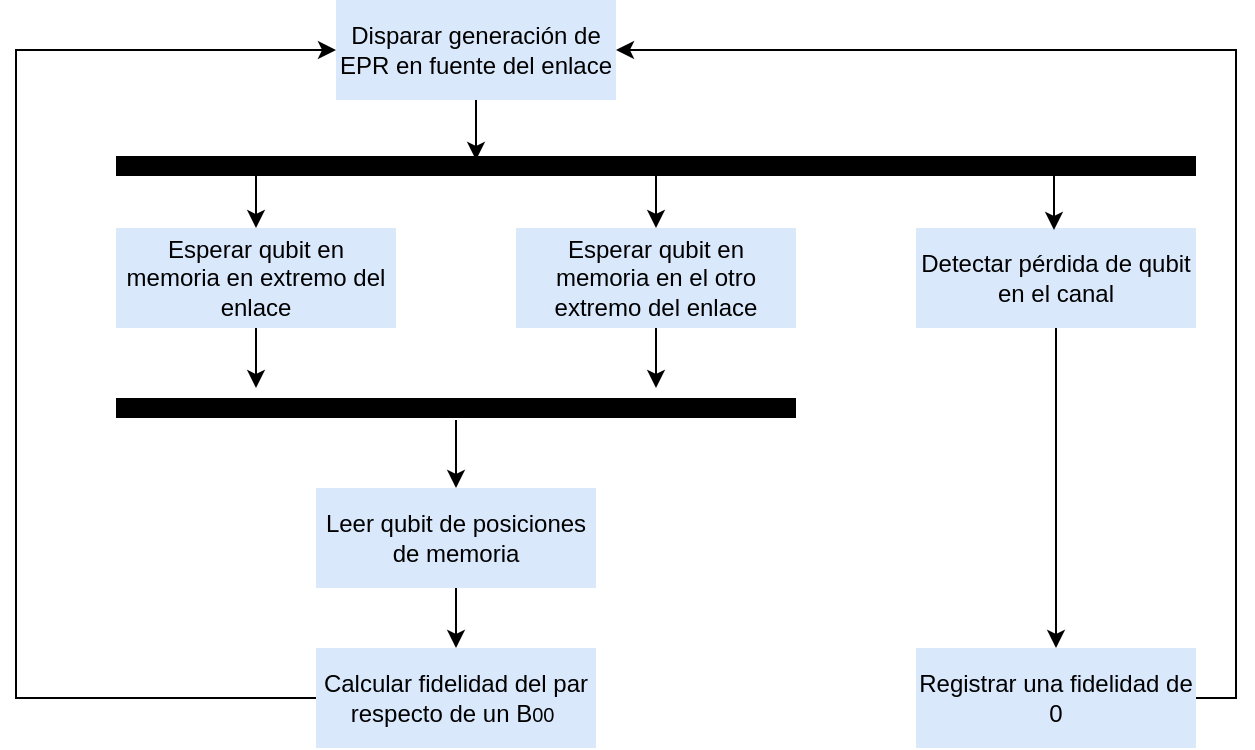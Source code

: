 <mxfile version="24.2.5" type="device">
  <diagram name="Página-1" id="xVrf8d9cAuPvjDPpBpi5">
    <mxGraphModel dx="880" dy="481" grid="1" gridSize="10" guides="1" tooltips="1" connect="1" arrows="1" fold="1" page="1" pageScale="1" pageWidth="1169" pageHeight="827" math="0" shadow="0">
      <root>
        <mxCell id="0" />
        <mxCell id="1" parent="0" />
        <mxCell id="cn9PxRdH5zubQQloBJOQ-5" style="edgeStyle=orthogonalEdgeStyle;rounded=0;orthogonalLoop=1;jettySize=auto;html=1;exitX=0.5;exitY=1;exitDx=0;exitDy=0;" parent="1" source="cn9PxRdH5zubQQloBJOQ-1" edge="1">
          <mxGeometry relative="1" as="geometry">
            <mxPoint x="260" y="294" as="targetPoint" />
          </mxGeometry>
        </mxCell>
        <mxCell id="cn9PxRdH5zubQQloBJOQ-1" value="Esperar qubit en memoria en extremo del enlace" style="rounded=0;whiteSpace=wrap;html=1;fillColor=#dae8fc;strokeColor=none;" parent="1" vertex="1">
          <mxGeometry x="190" y="214" width="140" height="50" as="geometry" />
        </mxCell>
        <mxCell id="cn9PxRdH5zubQQloBJOQ-6" style="edgeStyle=orthogonalEdgeStyle;rounded=0;orthogonalLoop=1;jettySize=auto;html=1;exitX=0.5;exitY=1;exitDx=0;exitDy=0;" parent="1" source="cn9PxRdH5zubQQloBJOQ-2" edge="1">
          <mxGeometry relative="1" as="geometry">
            <mxPoint x="460" y="294" as="targetPoint" />
          </mxGeometry>
        </mxCell>
        <mxCell id="cn9PxRdH5zubQQloBJOQ-2" value="Esperar qubit en memoria en el otro extremo del enlace" style="rounded=0;whiteSpace=wrap;html=1;fillColor=#dae8fc;strokeColor=none;" parent="1" vertex="1">
          <mxGeometry x="390" y="214" width="140" height="50" as="geometry" />
        </mxCell>
        <mxCell id="cn9PxRdH5zubQQloBJOQ-3" value="" style="endArrow=none;html=1;rounded=0;strokeWidth=10;" parent="1" edge="1">
          <mxGeometry width="50" height="50" relative="1" as="geometry">
            <mxPoint x="190" y="304" as="sourcePoint" />
            <mxPoint x="530" y="304" as="targetPoint" />
          </mxGeometry>
        </mxCell>
        <mxCell id="cn9PxRdH5zubQQloBJOQ-18" style="edgeStyle=orthogonalEdgeStyle;rounded=0;orthogonalLoop=1;jettySize=auto;html=1;exitX=0.5;exitY=1;exitDx=0;exitDy=0;entryX=0.5;entryY=0;entryDx=0;entryDy=0;" parent="1" source="cn9PxRdH5zubQQloBJOQ-7" target="cn9PxRdH5zubQQloBJOQ-8" edge="1">
          <mxGeometry relative="1" as="geometry" />
        </mxCell>
        <mxCell id="cn9PxRdH5zubQQloBJOQ-7" value="Leer qubit de posiciones de memoria" style="rounded=0;whiteSpace=wrap;html=1;fillColor=#dae8fc;strokeColor=none;" parent="1" vertex="1">
          <mxGeometry x="290" y="344" width="140" height="50" as="geometry" />
        </mxCell>
        <mxCell id="GbKh0f3Iw_0Q1egA7rOd-2" style="edgeStyle=orthogonalEdgeStyle;rounded=0;orthogonalLoop=1;jettySize=auto;html=1;exitX=0;exitY=0.5;exitDx=0;exitDy=0;entryX=0;entryY=0.5;entryDx=0;entryDy=0;" edge="1" parent="1" source="cn9PxRdH5zubQQloBJOQ-8" target="cn9PxRdH5zubQQloBJOQ-9">
          <mxGeometry relative="1" as="geometry">
            <Array as="points">
              <mxPoint x="140" y="449" />
              <mxPoint x="140" y="125" />
            </Array>
          </mxGeometry>
        </mxCell>
        <mxCell id="cn9PxRdH5zubQQloBJOQ-8" value="Calcular fidelidad del par respecto de un B&lt;font style=&quot;font-size: 10px;&quot;&gt;00&lt;/font&gt;&amp;nbsp;" style="rounded=0;whiteSpace=wrap;html=1;fillColor=#dae8fc;strokeColor=none;" parent="1" vertex="1">
          <mxGeometry x="290" y="424" width="140" height="50" as="geometry" />
        </mxCell>
        <mxCell id="cn9PxRdH5zubQQloBJOQ-11" style="edgeStyle=orthogonalEdgeStyle;rounded=0;orthogonalLoop=1;jettySize=auto;html=1;exitX=0.5;exitY=1;exitDx=0;exitDy=0;" parent="1" source="cn9PxRdH5zubQQloBJOQ-9" edge="1">
          <mxGeometry relative="1" as="geometry">
            <mxPoint x="370" y="180" as="targetPoint" />
          </mxGeometry>
        </mxCell>
        <mxCell id="cn9PxRdH5zubQQloBJOQ-9" value="Disparar generación de EPR en fuente del enlace" style="rounded=0;whiteSpace=wrap;html=1;fillColor=#dae8fc;strokeColor=none;" parent="1" vertex="1">
          <mxGeometry x="300" y="100" width="140" height="50" as="geometry" />
        </mxCell>
        <mxCell id="cn9PxRdH5zubQQloBJOQ-10" value="" style="endArrow=none;html=1;rounded=0;strokeWidth=10;" parent="1" edge="1">
          <mxGeometry width="50" height="50" relative="1" as="geometry">
            <mxPoint x="190" y="183" as="sourcePoint" />
            <mxPoint x="730" y="183" as="targetPoint" />
            <Array as="points" />
          </mxGeometry>
        </mxCell>
        <mxCell id="cn9PxRdH5zubQQloBJOQ-14" style="edgeStyle=orthogonalEdgeStyle;rounded=0;orthogonalLoop=1;jettySize=auto;html=1;entryX=0.5;entryY=0;entryDx=0;entryDy=0;" parent="1" target="cn9PxRdH5zubQQloBJOQ-1" edge="1">
          <mxGeometry relative="1" as="geometry">
            <mxPoint x="380" y="190" as="targetPoint" />
            <mxPoint x="260" y="180" as="sourcePoint" />
          </mxGeometry>
        </mxCell>
        <mxCell id="cn9PxRdH5zubQQloBJOQ-15" style="edgeStyle=orthogonalEdgeStyle;rounded=0;orthogonalLoop=1;jettySize=auto;html=1;entryX=0.5;entryY=0;entryDx=0;entryDy=0;" parent="1" target="cn9PxRdH5zubQQloBJOQ-2" edge="1">
          <mxGeometry relative="1" as="geometry">
            <mxPoint x="390" y="200" as="targetPoint" />
            <mxPoint x="460" y="180" as="sourcePoint" />
          </mxGeometry>
        </mxCell>
        <mxCell id="cn9PxRdH5zubQQloBJOQ-17" style="edgeStyle=orthogonalEdgeStyle;rounded=0;orthogonalLoop=1;jettySize=auto;html=1;entryX=0.5;entryY=0;entryDx=0;entryDy=0;" parent="1" target="cn9PxRdH5zubQQloBJOQ-7" edge="1">
          <mxGeometry relative="1" as="geometry">
            <mxPoint x="360" y="340" as="targetPoint" />
            <mxPoint x="360" y="310" as="sourcePoint" />
            <Array as="points">
              <mxPoint x="360" y="320" />
              <mxPoint x="360" y="320" />
            </Array>
          </mxGeometry>
        </mxCell>
        <mxCell id="GbKh0f3Iw_0Q1egA7rOd-5" style="edgeStyle=orthogonalEdgeStyle;rounded=0;orthogonalLoop=1;jettySize=auto;html=1;exitX=0.5;exitY=1;exitDx=0;exitDy=0;entryX=0.5;entryY=0;entryDx=0;entryDy=0;" edge="1" parent="1" source="GbKh0f3Iw_0Q1egA7rOd-1" target="GbKh0f3Iw_0Q1egA7rOd-3">
          <mxGeometry relative="1" as="geometry" />
        </mxCell>
        <mxCell id="GbKh0f3Iw_0Q1egA7rOd-1" value="Detectar pérdida de qubit en el canal" style="rounded=0;whiteSpace=wrap;html=1;fillColor=#dae8fc;strokeColor=none;" vertex="1" parent="1">
          <mxGeometry x="590" y="214" width="140" height="50" as="geometry" />
        </mxCell>
        <mxCell id="GbKh0f3Iw_0Q1egA7rOd-4" style="edgeStyle=orthogonalEdgeStyle;rounded=0;orthogonalLoop=1;jettySize=auto;html=1;exitX=1;exitY=0.5;exitDx=0;exitDy=0;entryX=1;entryY=0.5;entryDx=0;entryDy=0;" edge="1" parent="1" source="GbKh0f3Iw_0Q1egA7rOd-3" target="cn9PxRdH5zubQQloBJOQ-9">
          <mxGeometry relative="1" as="geometry" />
        </mxCell>
        <mxCell id="GbKh0f3Iw_0Q1egA7rOd-3" value="Registrar una fidelidad de 0" style="rounded=0;whiteSpace=wrap;html=1;fillColor=#dae8fc;strokeColor=none;" vertex="1" parent="1">
          <mxGeometry x="590" y="424" width="140" height="50" as="geometry" />
        </mxCell>
        <mxCell id="GbKh0f3Iw_0Q1egA7rOd-6" style="edgeStyle=orthogonalEdgeStyle;rounded=0;orthogonalLoop=1;jettySize=auto;html=1;entryX=0.5;entryY=0;entryDx=0;entryDy=0;" edge="1" parent="1">
          <mxGeometry relative="1" as="geometry">
            <mxPoint x="659" y="215" as="targetPoint" />
            <mxPoint x="659" y="181" as="sourcePoint" />
          </mxGeometry>
        </mxCell>
      </root>
    </mxGraphModel>
  </diagram>
</mxfile>
